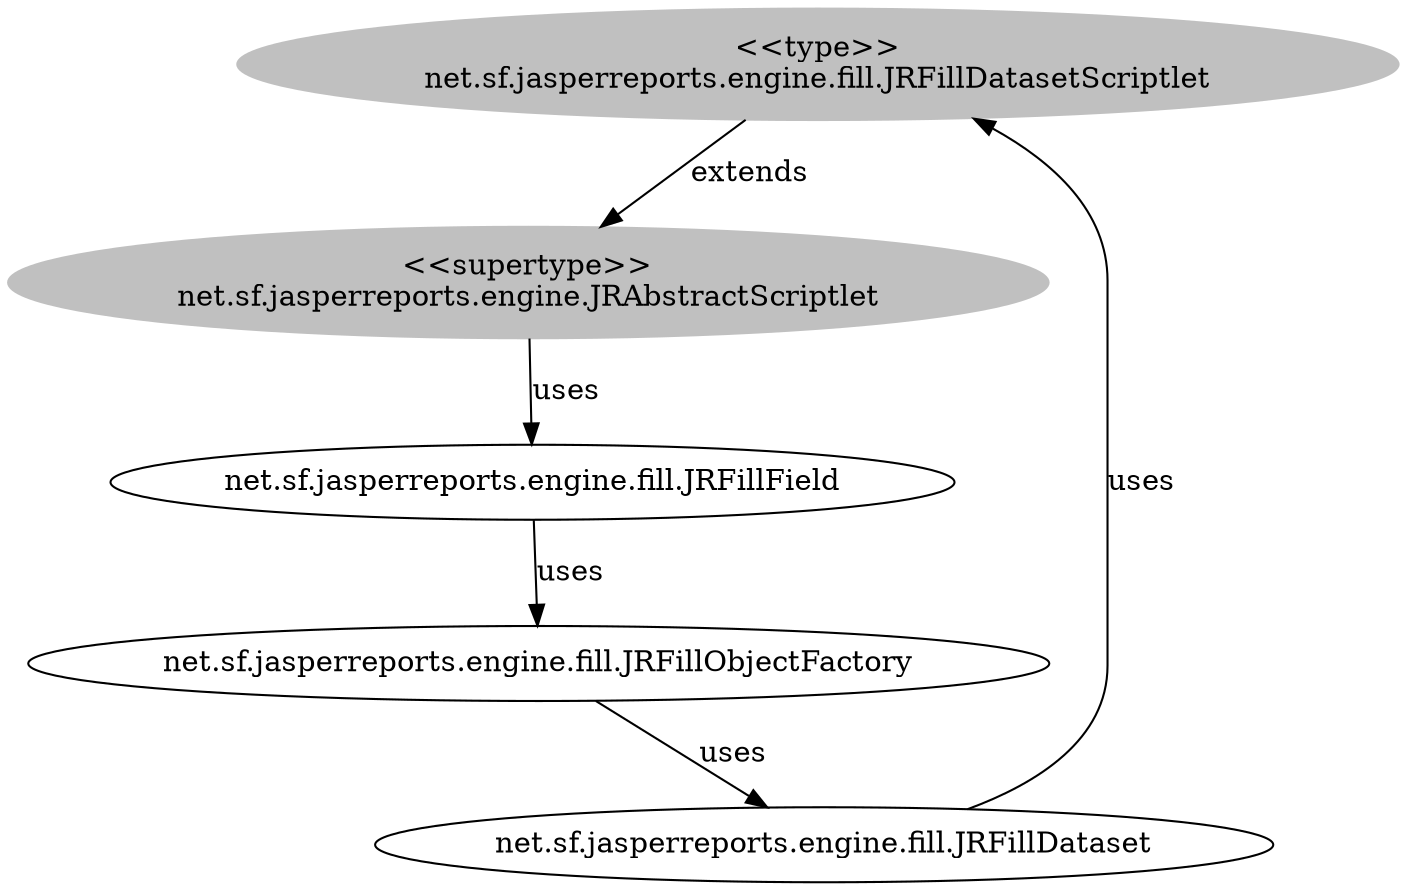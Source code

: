 digraph stk {
	net_sf_jasperreports_engine_fill_JRFillDatasetScriptlet [label="<<type>>
net.sf.jasperreports.engine.fill.JRFillDatasetScriptlet",style=filled,color="grey"];
	net_sf_jasperreports_engine_JRAbstractScriptlet [label="<<supertype>>
net.sf.jasperreports.engine.JRAbstractScriptlet",style=filled,color="grey"];
	net_sf_jasperreports_engine_fill_JRFillField [label="net.sf.jasperreports.engine.fill.JRFillField"];
	net_sf_jasperreports_engine_fill_JRFillDataset [label="net.sf.jasperreports.engine.fill.JRFillDataset"];
	net_sf_jasperreports_engine_fill_JRFillObjectFactory [label="net.sf.jasperreports.engine.fill.JRFillObjectFactory"];
	net_sf_jasperreports_engine_fill_JRFillDatasetScriptlet -> net_sf_jasperreports_engine_JRAbstractScriptlet [label=extends];
	net_sf_jasperreports_engine_JRAbstractScriptlet -> net_sf_jasperreports_engine_fill_JRFillField [label=uses];
	net_sf_jasperreports_engine_fill_JRFillField -> net_sf_jasperreports_engine_fill_JRFillObjectFactory [label=uses];
	net_sf_jasperreports_engine_fill_JRFillObjectFactory -> net_sf_jasperreports_engine_fill_JRFillDataset [label=uses];
	net_sf_jasperreports_engine_fill_JRFillDataset -> net_sf_jasperreports_engine_fill_JRFillDatasetScriptlet [label=uses];
}

